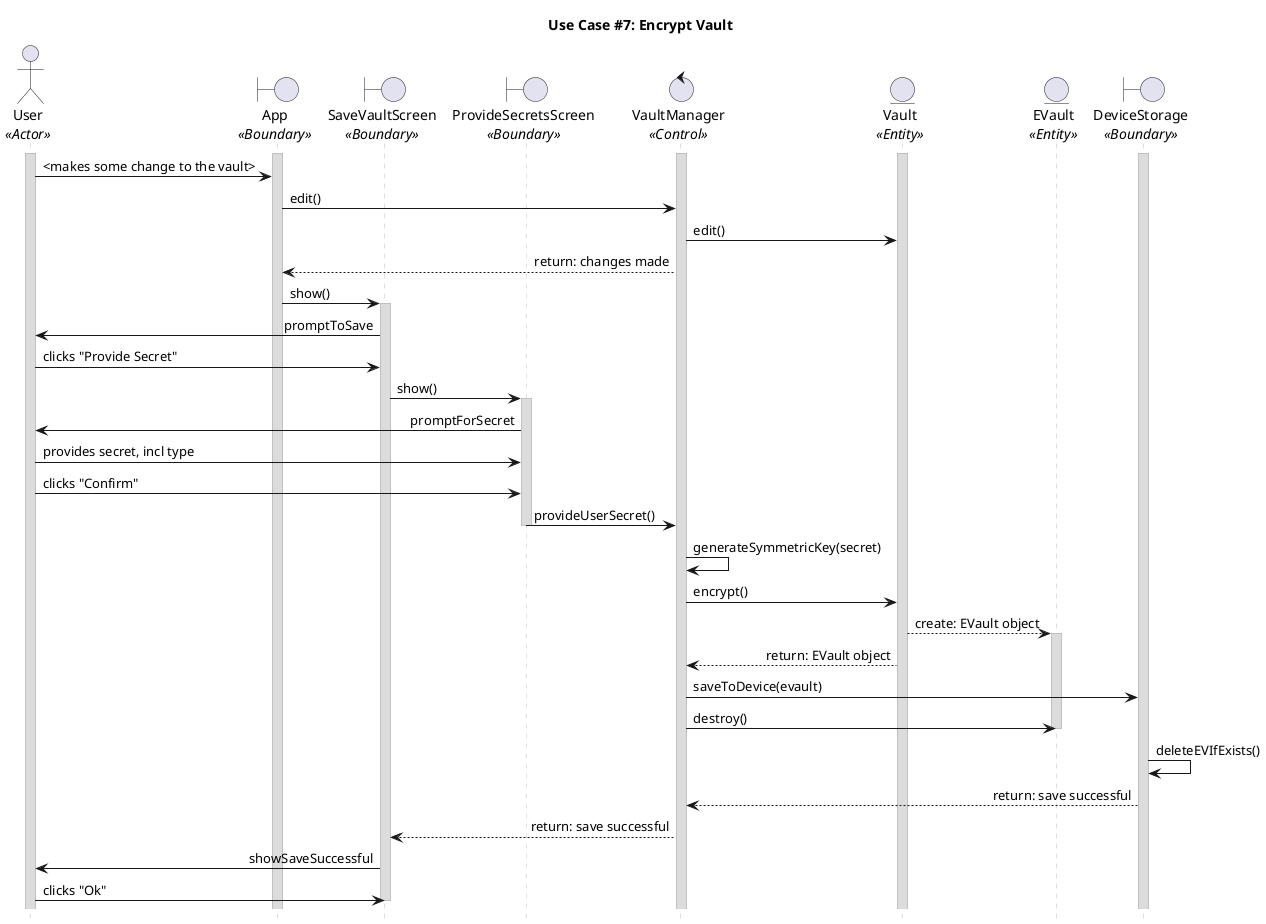 @startuml uc07
title "Use Case #7: Encrypt Vault"

'Styling goes here
hide footbox
skinparam stereotypePosition bottom
skinparam sequenceMessageAlign direction
skinparam sequence {
	LifeLineBorderColor #Silver
	LifeLineBackgroundColor #Gainsboro
}

'Setup the objects involved here
actor User as u <<Actor>>
boundary App as a <<Boundary>>
boundary SaveVaultScreen as svs <<Boundary>>
boundary ProvideSecretsScreen as pss <<Boundary>>
control VaultManager as vm <<Control>>
entity Vault as v <<Entity>>
entity EVault as ev <<Entity>>
boundary DeviceStorage as ds <<Boundary>>

'Setup persistent objects here
activate u
activate a
activate vm
activate ds
activate v

'--- FLOW OF CONTROL STARTS HERE ---
'The user makes a change to the vault in some way.
u -> a: <makes some change to the vault>
a -> vm: edit()
vm -> v: edit()
vm --> a: return: changes made

'The user is prompted to provide a secret; can differ from the one previously provided.
a -> svs: show()
activate svs
svs -> u: promptToSave
u -> svs: clicks "Provide Secret"
svs -> pss: show()
activate pss
pss -> u: promptForSecret

'The user provides a secret to encrypt the vault with.
u -> pss: provides secret, incl type
u -> pss: clicks "Confirm"
pss -> vm: provideUserSecret()
deactivate pss

'The device transforms the secret into an equivalent symmetric key.
vm -> vm: generateSymmetricKey(secret)

'The symmetric key is used to encrypt the contents of the vault.
vm -> v: encrypt()
v --> ev: create: EVault object
activate ev
v --> vm: return: EVault object

'The encrypted vault is saved to local device storage.
vm -> ds: saveToDevice(evault)
vm -> ev: destroy()
deactivate ev

'The old vault is deleted, if one already exists.
ds -> ds: deleteEVIfExists()

'Cleanup
ds --> vm: return: save successful
vm --> svs: return: save successful
svs -> u: showSaveSuccessful
u -> svs: clicks "Ok"
deactivate svs
'--- FLOW OF CONTROL ENDS HERE   ---

@enduml

